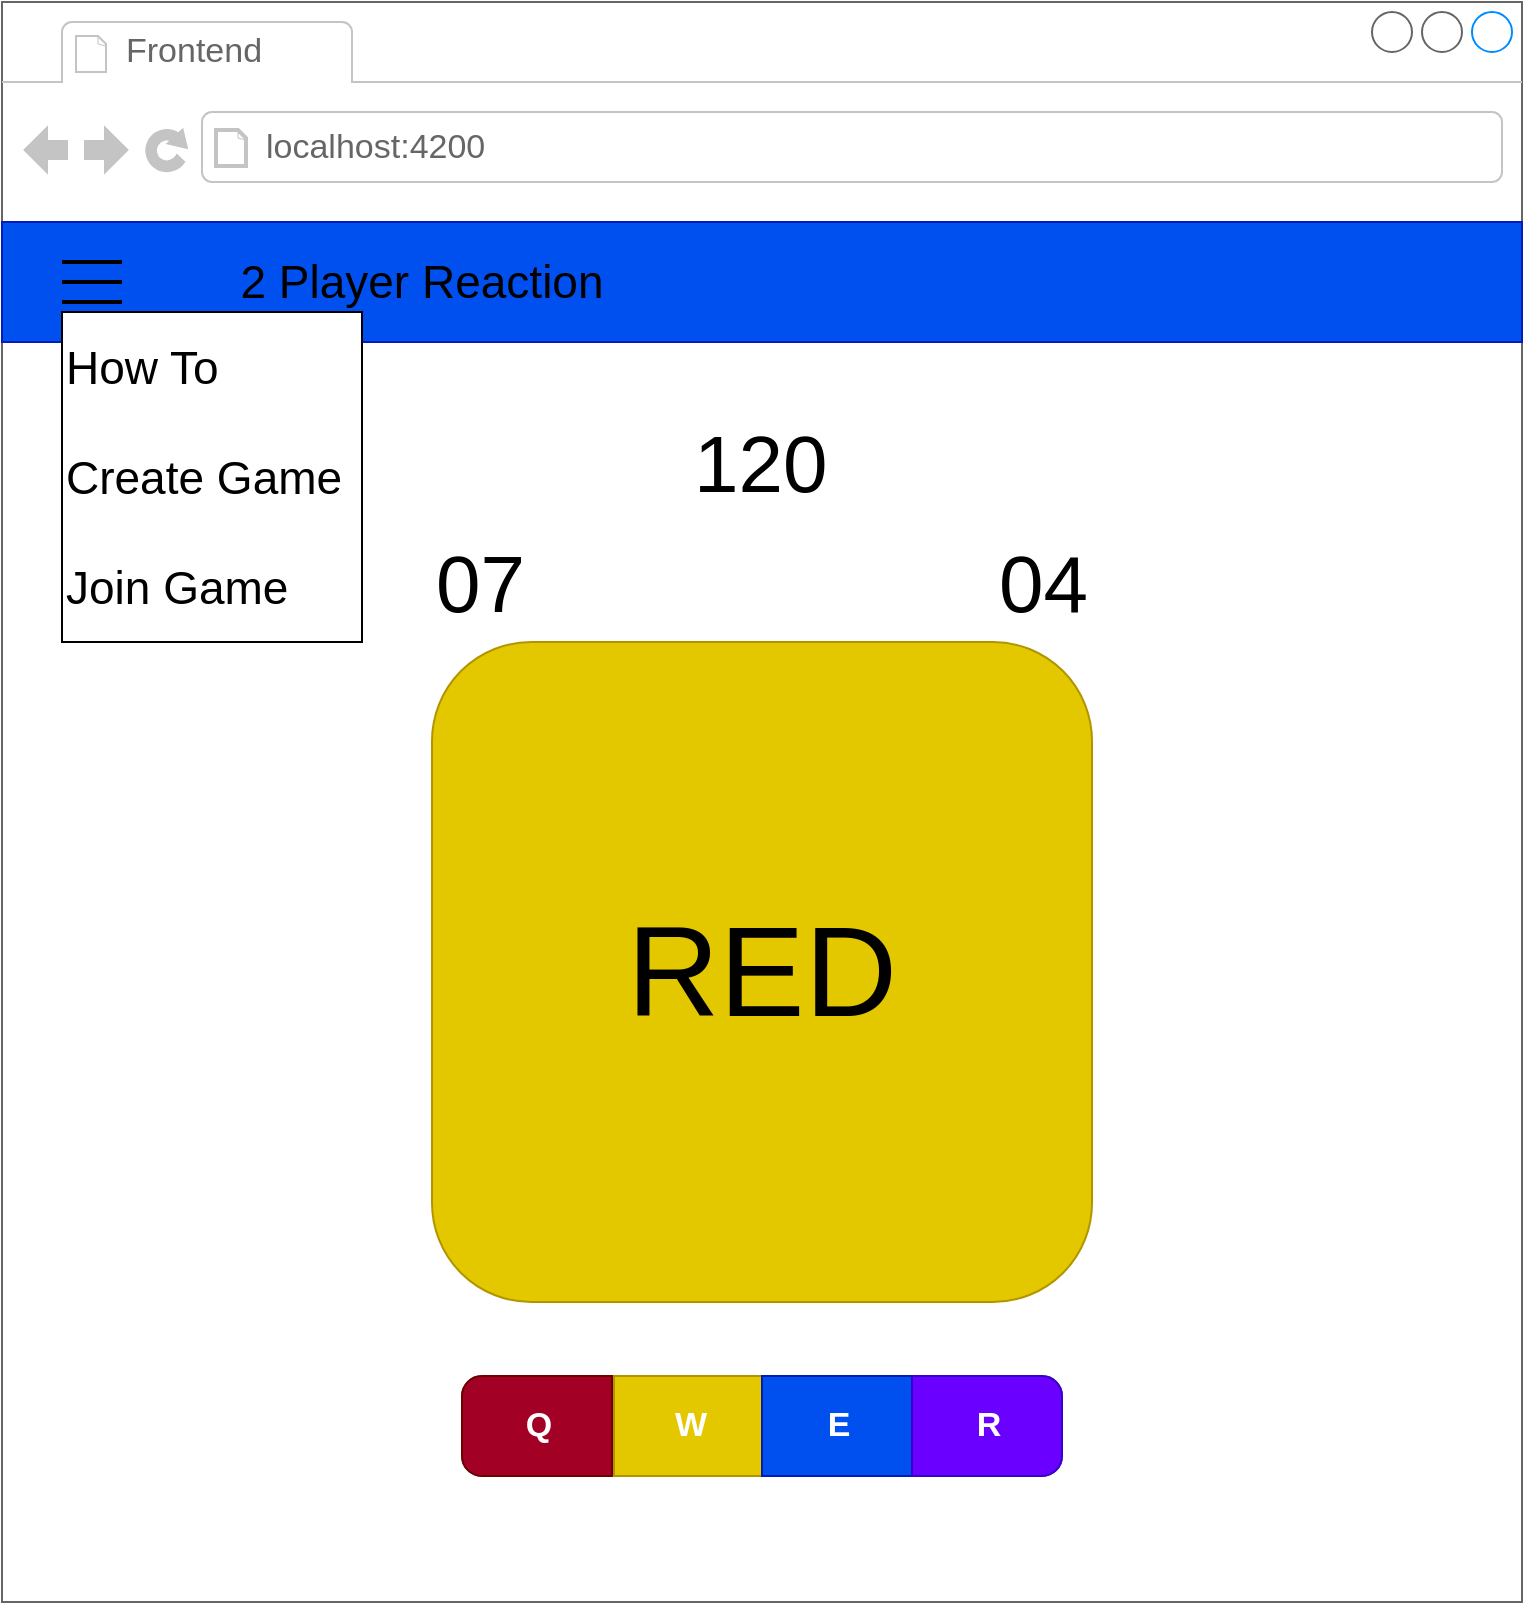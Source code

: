 <mxfile version="13.6.5">
    <diagram id="p76KtwIrFfsO2DDlGDBA" name="Page-1">
        <mxGraphModel dx="971" dy="475" grid="1" gridSize="10" guides="1" tooltips="1" connect="1" arrows="1" fold="1" page="1" pageScale="1" pageWidth="827" pageHeight="1169" math="0" shadow="0">
            <root>
                <mxCell id="0"/>
                <mxCell id="1" parent="0"/>
                <mxCell id="8" value="" style="strokeWidth=1;shadow=0;dashed=0;align=center;html=1;shape=mxgraph.mockup.containers.browserWindow;rSize=0;strokeColor=#666666;strokeColor2=#008cff;strokeColor3=#c4c4c4;mainText=,;recursiveResize=0;" parent="1" vertex="1">
                    <mxGeometry x="40" y="80" width="760" height="800" as="geometry"/>
                </mxCell>
                <mxCell id="9" value="Frontend" style="strokeWidth=1;shadow=0;dashed=0;align=center;html=1;shape=mxgraph.mockup.containers.anchor;fontSize=17;fontColor=#666666;align=left;" parent="8" vertex="1">
                    <mxGeometry x="60" y="12" width="110" height="26" as="geometry"/>
                </mxCell>
                <mxCell id="10" value="localhost:4200" style="strokeWidth=1;shadow=0;dashed=0;align=center;html=1;shape=mxgraph.mockup.containers.anchor;rSize=0;fontSize=17;fontColor=#666666;align=left;" parent="8" vertex="1">
                    <mxGeometry x="130" y="60" width="250" height="26" as="geometry"/>
                </mxCell>
                <mxCell id="16" value="" style="rounded=1;whiteSpace=wrap;html=1;fillColor=#e3c800;strokeColor=#B09500;fontColor=#ffffff;" parent="8" vertex="1">
                    <mxGeometry x="215" y="320" width="330" height="330" as="geometry"/>
                </mxCell>
                <mxCell id="17" value="" style="rounded=0;whiteSpace=wrap;html=1;fillColor=#0050ef;strokeColor=#001DBC;fontColor=#ffffff;" parent="8" vertex="1">
                    <mxGeometry y="110" width="760" height="60" as="geometry"/>
                </mxCell>
                <mxCell id="18" value="2 Player Reaction" style="text;html=1;strokeColor=none;fillColor=none;align=center;verticalAlign=middle;whiteSpace=wrap;rounded=0;fontSize=23;" parent="8" vertex="1">
                    <mxGeometry x="100" y="110" width="220" height="60" as="geometry"/>
                </mxCell>
                <mxCell id="19" value="" style="line;strokeWidth=2;html=1;fontSize=23;" parent="8" vertex="1">
                    <mxGeometry x="30" y="125" width="30" height="10" as="geometry"/>
                </mxCell>
                <mxCell id="20" value="" style="line;strokeWidth=2;html=1;fontSize=23;" parent="8" vertex="1">
                    <mxGeometry x="30" y="135" width="30" height="10" as="geometry"/>
                </mxCell>
                <mxCell id="21" value="" style="line;strokeWidth=2;html=1;fontSize=23;" parent="8" vertex="1">
                    <mxGeometry x="30" y="145" width="30" height="10" as="geometry"/>
                </mxCell>
                <mxCell id="11" value="" style="strokeWidth=1;shadow=0;dashed=0;align=center;html=1;shape=mxgraph.mockup.rrect;rSize=10;fillColor=#ffffff;strokeColor=#666666;" parent="8" vertex="1">
                    <mxGeometry x="230" y="687" width="300" height="50" as="geometry"/>
                </mxCell>
                <mxCell id="12" value="W" style="strokeColor=#B09500;fillColor=#e3c800;strokeWidth=1;shadow=0;dashed=0;align=center;html=1;shape=mxgraph.mockup.rrect;rSize=0;fontSize=17;fontColor=#ffffff;fontStyle=1;resizeHeight=1;" parent="11" vertex="1">
                    <mxGeometry width="75" height="50" relative="1" as="geometry">
                        <mxPoint x="76" as="offset"/>
                    </mxGeometry>
                </mxCell>
                <mxCell id="13" value="E" style="strokeColor=#001DBC;fillColor=#0050ef;strokeWidth=1;shadow=0;dashed=0;align=center;html=1;shape=mxgraph.mockup.rrect;rSize=0;fontSize=17;fontColor=#ffffff;fontStyle=1;resizeHeight=1;" parent="11" vertex="1">
                    <mxGeometry width="75" height="50" relative="1" as="geometry">
                        <mxPoint x="150" as="offset"/>
                    </mxGeometry>
                </mxCell>
                <mxCell id="14" value="R" style="strokeColor=#3700CC;fillColor=#6a00ff;strokeWidth=1;shadow=0;dashed=0;align=center;html=1;shape=mxgraph.mockup.rightButton;rSize=10;fontSize=17;fontColor=#ffffff;fontStyle=1;resizeHeight=1;" parent="11" vertex="1">
                    <mxGeometry x="1" width="75" height="50" relative="1" as="geometry">
                        <mxPoint x="-75" as="offset"/>
                    </mxGeometry>
                </mxCell>
                <mxCell id="15" value="Q" style="strokeWidth=1;shadow=0;dashed=0;align=center;html=1;shape=mxgraph.mockup.leftButton;rSize=10;fontSize=17;fontColor=#ffffff;fontStyle=1;fillColor=#a20025;strokeColor=#6F0000;resizeHeight=1;" parent="11" vertex="1">
                    <mxGeometry width="75" height="50" relative="1" as="geometry"/>
                </mxCell>
                <mxCell id="22" value="" style="rounded=0;whiteSpace=wrap;html=1;fontSize=23;" parent="8" vertex="1">
                    <mxGeometry x="30" y="155" width="150" height="165" as="geometry"/>
                </mxCell>
                <mxCell id="28" value="How To" style="text;html=1;strokeColor=none;fillColor=none;align=left;verticalAlign=middle;whiteSpace=wrap;rounded=0;fontSize=23;" parent="8" vertex="1">
                    <mxGeometry x="30" y="155" width="150" height="55" as="geometry"/>
                </mxCell>
                <mxCell id="29" value="Create Game" style="text;html=1;strokeColor=none;fillColor=none;align=left;verticalAlign=middle;whiteSpace=wrap;rounded=0;fontSize=23;" parent="8" vertex="1">
                    <mxGeometry x="30" y="210" width="150" height="55" as="geometry"/>
                </mxCell>
                <mxCell id="30" value="Join Game" style="text;html=1;strokeColor=none;fillColor=none;align=left;verticalAlign=middle;whiteSpace=wrap;rounded=0;fontSize=23;" parent="8" vertex="1">
                    <mxGeometry x="30" y="265" width="150" height="55" as="geometry"/>
                </mxCell>
                <mxCell id="31" value="RED" style="text;html=1;strokeColor=none;fillColor=none;align=center;verticalAlign=middle;whiteSpace=wrap;rounded=0;fontSize=64;" parent="8" vertex="1">
                    <mxGeometry x="310" y="415" width="140" height="140" as="geometry"/>
                </mxCell>
                <mxCell id="32" value="07" style="text;html=1;strokeColor=none;fillColor=none;align=left;verticalAlign=middle;whiteSpace=wrap;rounded=0;fontSize=40;" parent="8" vertex="1">
                    <mxGeometry x="215" y="260" width="65" height="60" as="geometry"/>
                </mxCell>
                <mxCell id="33" value="04" style="text;html=1;strokeColor=none;fillColor=none;align=right;verticalAlign=middle;whiteSpace=wrap;rounded=0;fontSize=40;" parent="8" vertex="1">
                    <mxGeometry x="480" y="260" width="65" height="60" as="geometry"/>
                </mxCell>
                <mxCell id="34" value="120" style="text;html=1;strokeColor=none;fillColor=none;align=left;verticalAlign=middle;whiteSpace=wrap;rounded=0;fontSize=40;" vertex="1" parent="8">
                    <mxGeometry x="343.75" y="200" width="72.5" height="60" as="geometry"/>
                </mxCell>
            </root>
        </mxGraphModel>
    </diagram>
</mxfile>